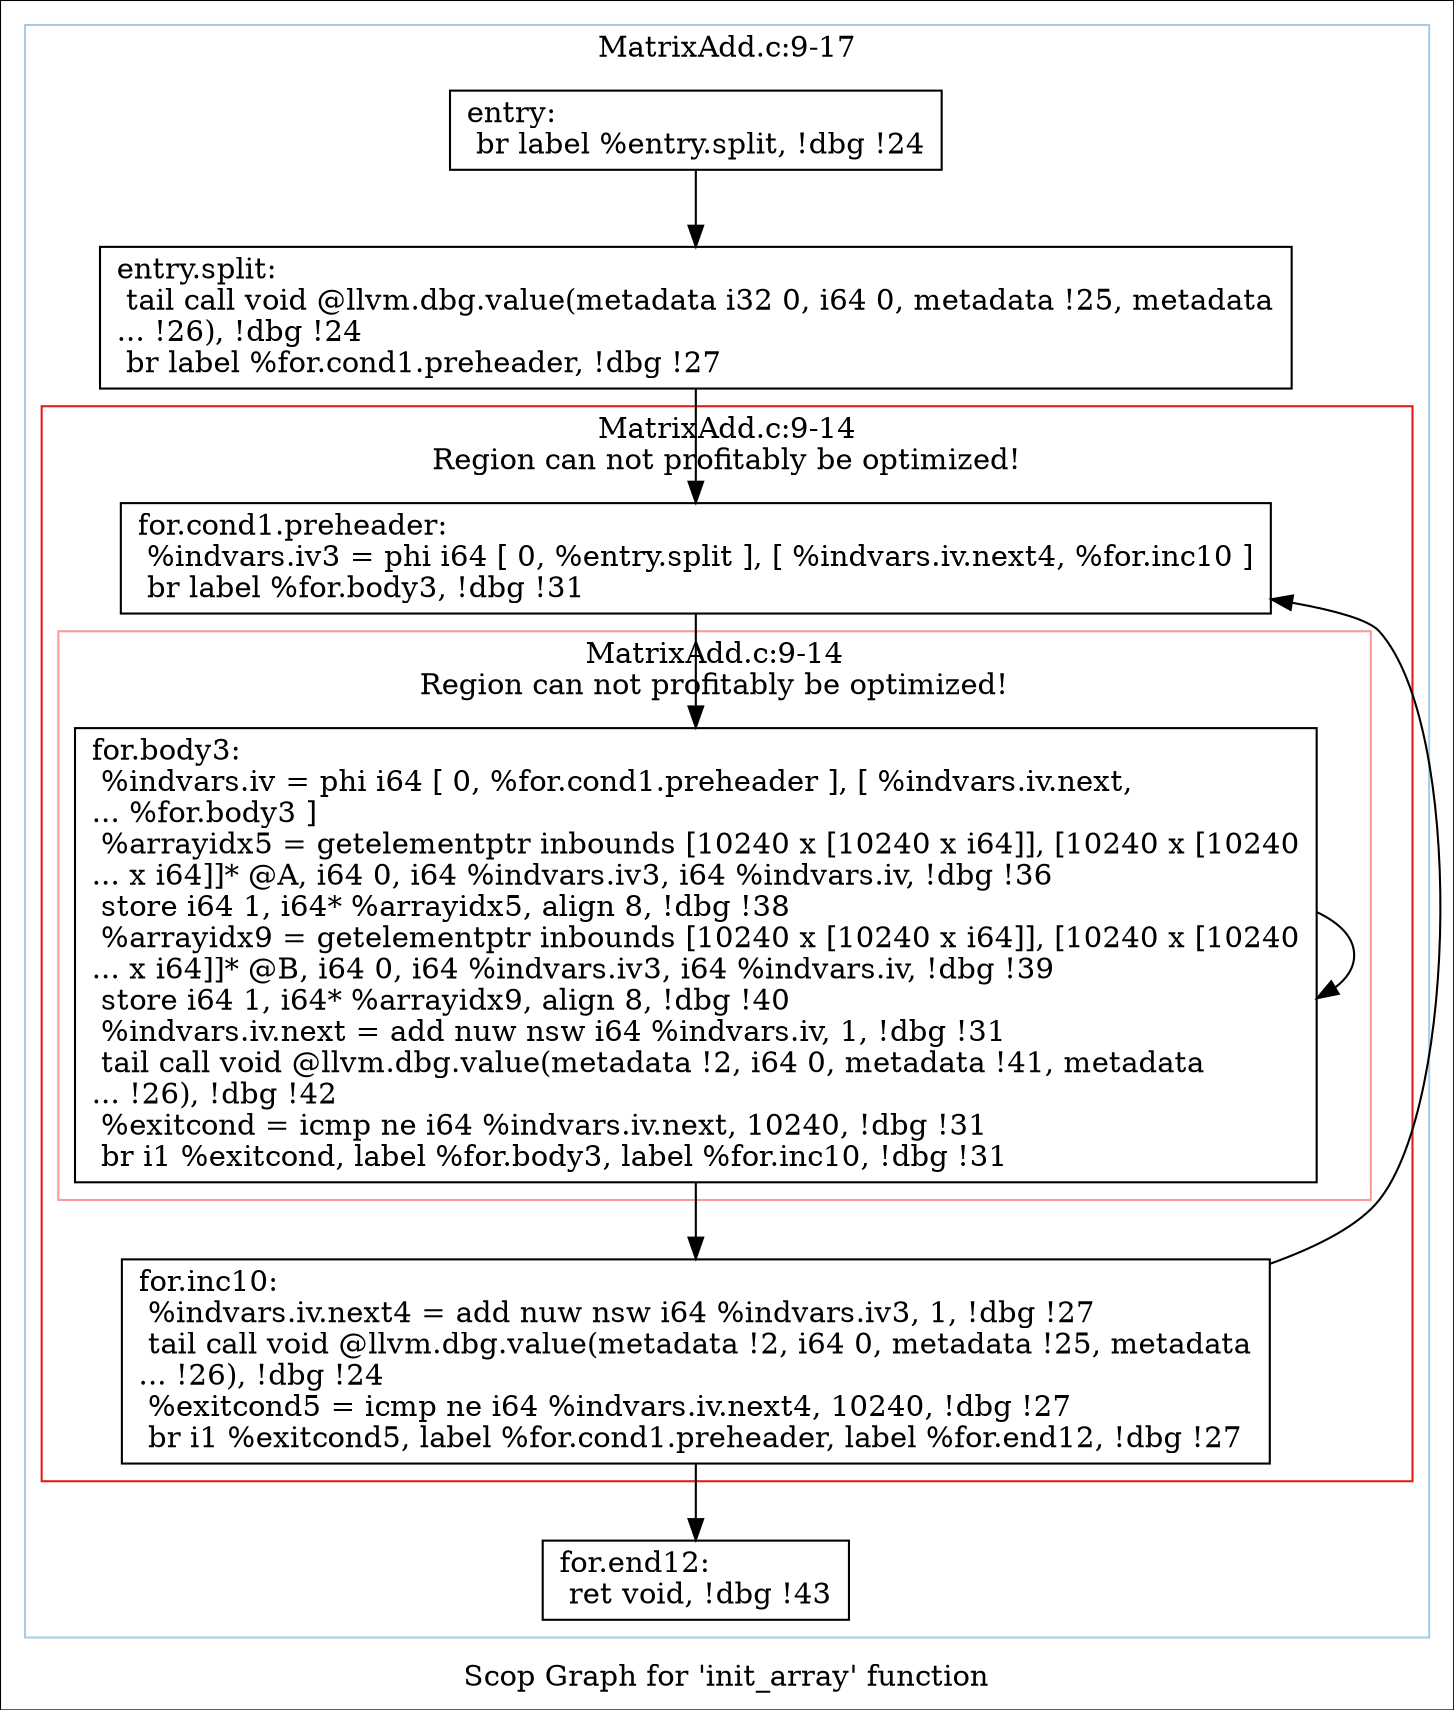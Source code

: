 digraph "Scop Graph for 'init_array' function" {
	label="Scop Graph for 'init_array' function";

	Node0x4e99320 [shape=record,label="{entry:\l  br label %entry.split, !dbg !24\l}"];
	Node0x4e99320 -> Node0x4e9b480;
	Node0x4e9b480 [shape=record,label="{entry.split:                                      \l  tail call void @llvm.dbg.value(metadata i32 0, i64 0, metadata !25, metadata\l... !26), !dbg !24\l  br label %for.cond1.preheader, !dbg !27\l}"];
	Node0x4e9b480 -> Node0x4e9b4a0;
	Node0x4e9b4a0 [shape=record,label="{for.cond1.preheader:                              \l  %indvars.iv3 = phi i64 [ 0, %entry.split ], [ %indvars.iv.next4, %for.inc10 ]\l  br label %for.body3, !dbg !31\l}"];
	Node0x4e9b4a0 -> Node0x4e9bd60;
	Node0x4e9bd60 [shape=record,label="{for.body3:                                        \l  %indvars.iv = phi i64 [ 0, %for.cond1.preheader ], [ %indvars.iv.next,\l... %for.body3 ]\l  %arrayidx5 = getelementptr inbounds [10240 x [10240 x i64]], [10240 x [10240\l... x i64]]* @A, i64 0, i64 %indvars.iv3, i64 %indvars.iv, !dbg !36\l  store i64 1, i64* %arrayidx5, align 8, !dbg !38\l  %arrayidx9 = getelementptr inbounds [10240 x [10240 x i64]], [10240 x [10240\l... x i64]]* @B, i64 0, i64 %indvars.iv3, i64 %indvars.iv, !dbg !39\l  store i64 1, i64* %arrayidx9, align 8, !dbg !40\l  %indvars.iv.next = add nuw nsw i64 %indvars.iv, 1, !dbg !31\l  tail call void @llvm.dbg.value(metadata !2, i64 0, metadata !41, metadata\l... !26), !dbg !42\l  %exitcond = icmp ne i64 %indvars.iv.next, 10240, !dbg !31\l  br i1 %exitcond, label %for.body3, label %for.inc10, !dbg !31\l}"];
	Node0x4e9bd60 -> Node0x4e9bd60[constraint=false];
	Node0x4e9bd60 -> Node0x4e8ee20;
	Node0x4e8ee20 [shape=record,label="{for.inc10:                                        \l  %indvars.iv.next4 = add nuw nsw i64 %indvars.iv3, 1, !dbg !27\l  tail call void @llvm.dbg.value(metadata !2, i64 0, metadata !25, metadata\l... !26), !dbg !24\l  %exitcond5 = icmp ne i64 %indvars.iv.next4, 10240, !dbg !27\l  br i1 %exitcond5, label %for.cond1.preheader, label %for.end12, !dbg !27\l}"];
	Node0x4e8ee20 -> Node0x4e9b4a0[constraint=false];
	Node0x4e8ee20 -> Node0x4e8ee40;
	Node0x4e8ee40 [shape=record,label="{for.end12:                                        \l  ret void, !dbg !43\l}"];
	colorscheme = "paired12"
        subgraph cluster_0x4e96ec0 {
          label = "MatrixAdd.c:9-17
";
          style = solid;
          color = 1
          subgraph cluster_0x4e963b0 {
            label = "MatrixAdd.c:9-14
Region can not profitably be optimized!";
            style = solid;
            color = 6
            subgraph cluster_0x4e9c850 {
              label = "MatrixAdd.c:9-14
Region can not profitably be optimized!";
              style = solid;
              color = 5
              Node0x4e9bd60;
            }
            Node0x4e9b4a0;
            Node0x4e8ee20;
          }
          Node0x4e99320;
          Node0x4e9b480;
          Node0x4e8ee40;
        }
}
